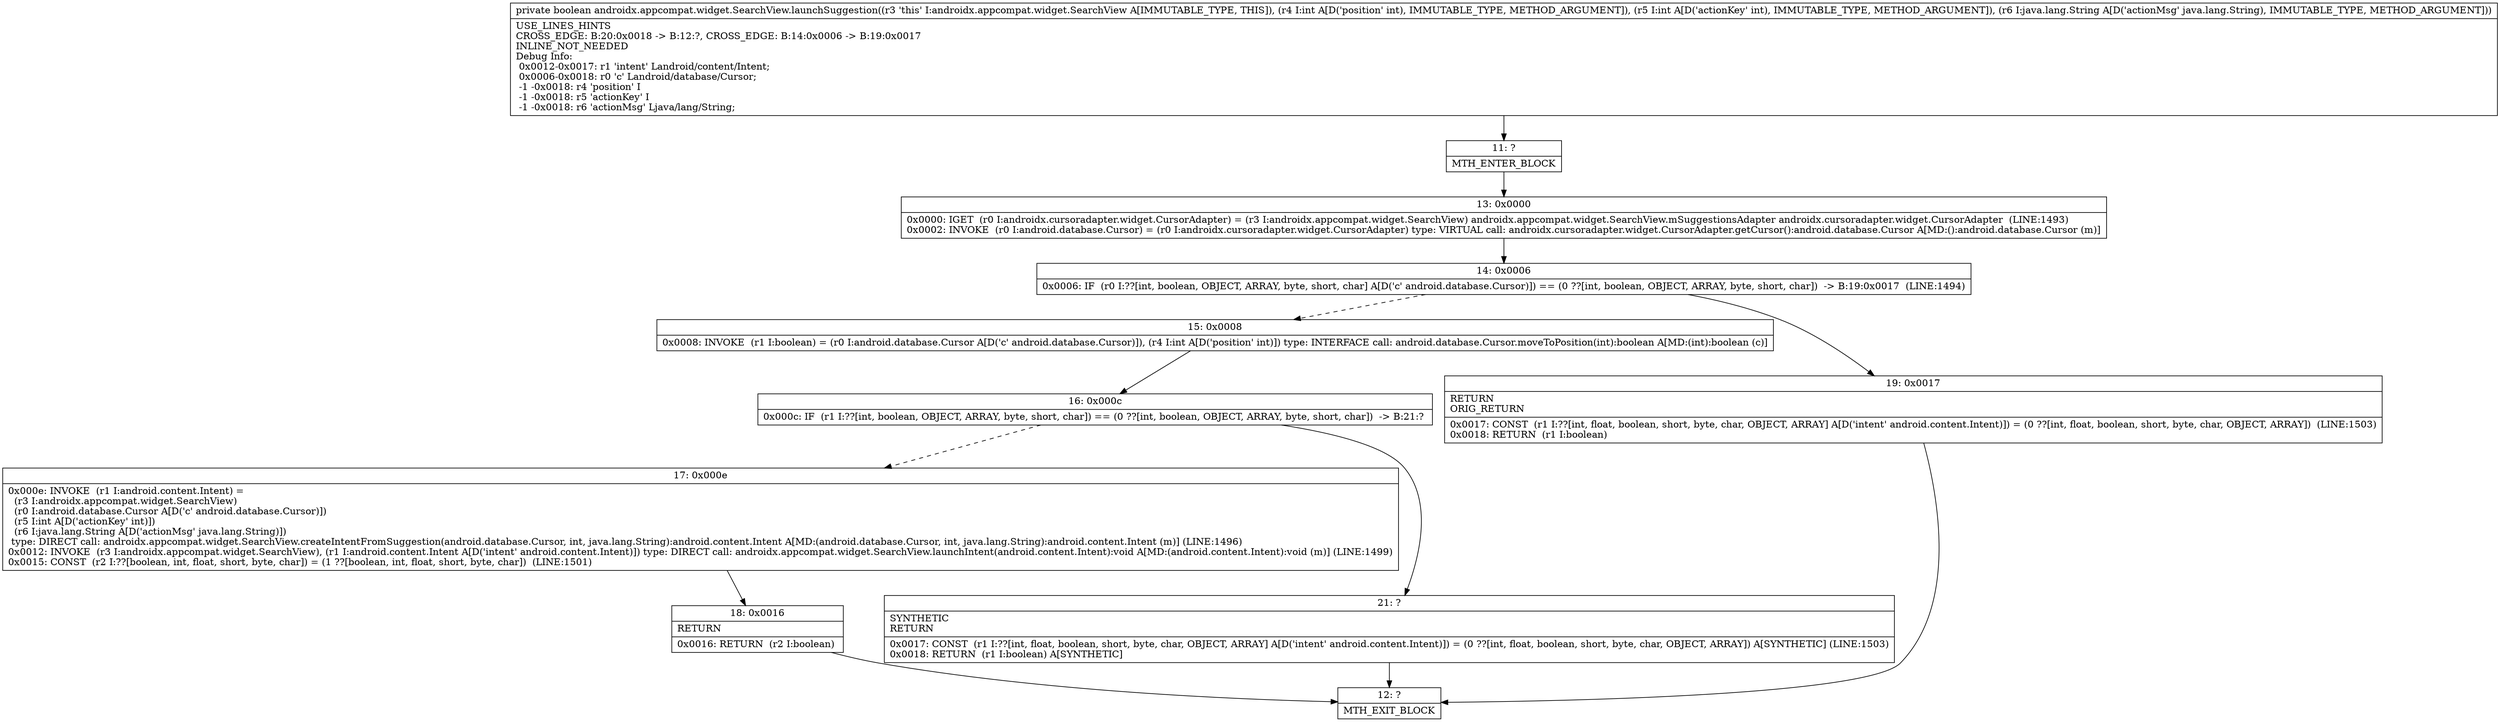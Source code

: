 digraph "CFG forandroidx.appcompat.widget.SearchView.launchSuggestion(IILjava\/lang\/String;)Z" {
Node_11 [shape=record,label="{11\:\ ?|MTH_ENTER_BLOCK\l}"];
Node_13 [shape=record,label="{13\:\ 0x0000|0x0000: IGET  (r0 I:androidx.cursoradapter.widget.CursorAdapter) = (r3 I:androidx.appcompat.widget.SearchView) androidx.appcompat.widget.SearchView.mSuggestionsAdapter androidx.cursoradapter.widget.CursorAdapter  (LINE:1493)\l0x0002: INVOKE  (r0 I:android.database.Cursor) = (r0 I:androidx.cursoradapter.widget.CursorAdapter) type: VIRTUAL call: androidx.cursoradapter.widget.CursorAdapter.getCursor():android.database.Cursor A[MD:():android.database.Cursor (m)]\l}"];
Node_14 [shape=record,label="{14\:\ 0x0006|0x0006: IF  (r0 I:??[int, boolean, OBJECT, ARRAY, byte, short, char] A[D('c' android.database.Cursor)]) == (0 ??[int, boolean, OBJECT, ARRAY, byte, short, char])  \-\> B:19:0x0017  (LINE:1494)\l}"];
Node_15 [shape=record,label="{15\:\ 0x0008|0x0008: INVOKE  (r1 I:boolean) = (r0 I:android.database.Cursor A[D('c' android.database.Cursor)]), (r4 I:int A[D('position' int)]) type: INTERFACE call: android.database.Cursor.moveToPosition(int):boolean A[MD:(int):boolean (c)]\l}"];
Node_16 [shape=record,label="{16\:\ 0x000c|0x000c: IF  (r1 I:??[int, boolean, OBJECT, ARRAY, byte, short, char]) == (0 ??[int, boolean, OBJECT, ARRAY, byte, short, char])  \-\> B:21:? \l}"];
Node_17 [shape=record,label="{17\:\ 0x000e|0x000e: INVOKE  (r1 I:android.content.Intent) = \l  (r3 I:androidx.appcompat.widget.SearchView)\l  (r0 I:android.database.Cursor A[D('c' android.database.Cursor)])\l  (r5 I:int A[D('actionKey' int)])\l  (r6 I:java.lang.String A[D('actionMsg' java.lang.String)])\l type: DIRECT call: androidx.appcompat.widget.SearchView.createIntentFromSuggestion(android.database.Cursor, int, java.lang.String):android.content.Intent A[MD:(android.database.Cursor, int, java.lang.String):android.content.Intent (m)] (LINE:1496)\l0x0012: INVOKE  (r3 I:androidx.appcompat.widget.SearchView), (r1 I:android.content.Intent A[D('intent' android.content.Intent)]) type: DIRECT call: androidx.appcompat.widget.SearchView.launchIntent(android.content.Intent):void A[MD:(android.content.Intent):void (m)] (LINE:1499)\l0x0015: CONST  (r2 I:??[boolean, int, float, short, byte, char]) = (1 ??[boolean, int, float, short, byte, char])  (LINE:1501)\l}"];
Node_18 [shape=record,label="{18\:\ 0x0016|RETURN\l|0x0016: RETURN  (r2 I:boolean) \l}"];
Node_12 [shape=record,label="{12\:\ ?|MTH_EXIT_BLOCK\l}"];
Node_21 [shape=record,label="{21\:\ ?|SYNTHETIC\lRETURN\l|0x0017: CONST  (r1 I:??[int, float, boolean, short, byte, char, OBJECT, ARRAY] A[D('intent' android.content.Intent)]) = (0 ??[int, float, boolean, short, byte, char, OBJECT, ARRAY]) A[SYNTHETIC] (LINE:1503)\l0x0018: RETURN  (r1 I:boolean) A[SYNTHETIC]\l}"];
Node_19 [shape=record,label="{19\:\ 0x0017|RETURN\lORIG_RETURN\l|0x0017: CONST  (r1 I:??[int, float, boolean, short, byte, char, OBJECT, ARRAY] A[D('intent' android.content.Intent)]) = (0 ??[int, float, boolean, short, byte, char, OBJECT, ARRAY])  (LINE:1503)\l0x0018: RETURN  (r1 I:boolean) \l}"];
MethodNode[shape=record,label="{private boolean androidx.appcompat.widget.SearchView.launchSuggestion((r3 'this' I:androidx.appcompat.widget.SearchView A[IMMUTABLE_TYPE, THIS]), (r4 I:int A[D('position' int), IMMUTABLE_TYPE, METHOD_ARGUMENT]), (r5 I:int A[D('actionKey' int), IMMUTABLE_TYPE, METHOD_ARGUMENT]), (r6 I:java.lang.String A[D('actionMsg' java.lang.String), IMMUTABLE_TYPE, METHOD_ARGUMENT]))  | USE_LINES_HINTS\lCROSS_EDGE: B:20:0x0018 \-\> B:12:?, CROSS_EDGE: B:14:0x0006 \-\> B:19:0x0017\lINLINE_NOT_NEEDED\lDebug Info:\l  0x0012\-0x0017: r1 'intent' Landroid\/content\/Intent;\l  0x0006\-0x0018: r0 'c' Landroid\/database\/Cursor;\l  \-1 \-0x0018: r4 'position' I\l  \-1 \-0x0018: r5 'actionKey' I\l  \-1 \-0x0018: r6 'actionMsg' Ljava\/lang\/String;\l}"];
MethodNode -> Node_11;Node_11 -> Node_13;
Node_13 -> Node_14;
Node_14 -> Node_15[style=dashed];
Node_14 -> Node_19;
Node_15 -> Node_16;
Node_16 -> Node_17[style=dashed];
Node_16 -> Node_21;
Node_17 -> Node_18;
Node_18 -> Node_12;
Node_21 -> Node_12;
Node_19 -> Node_12;
}

